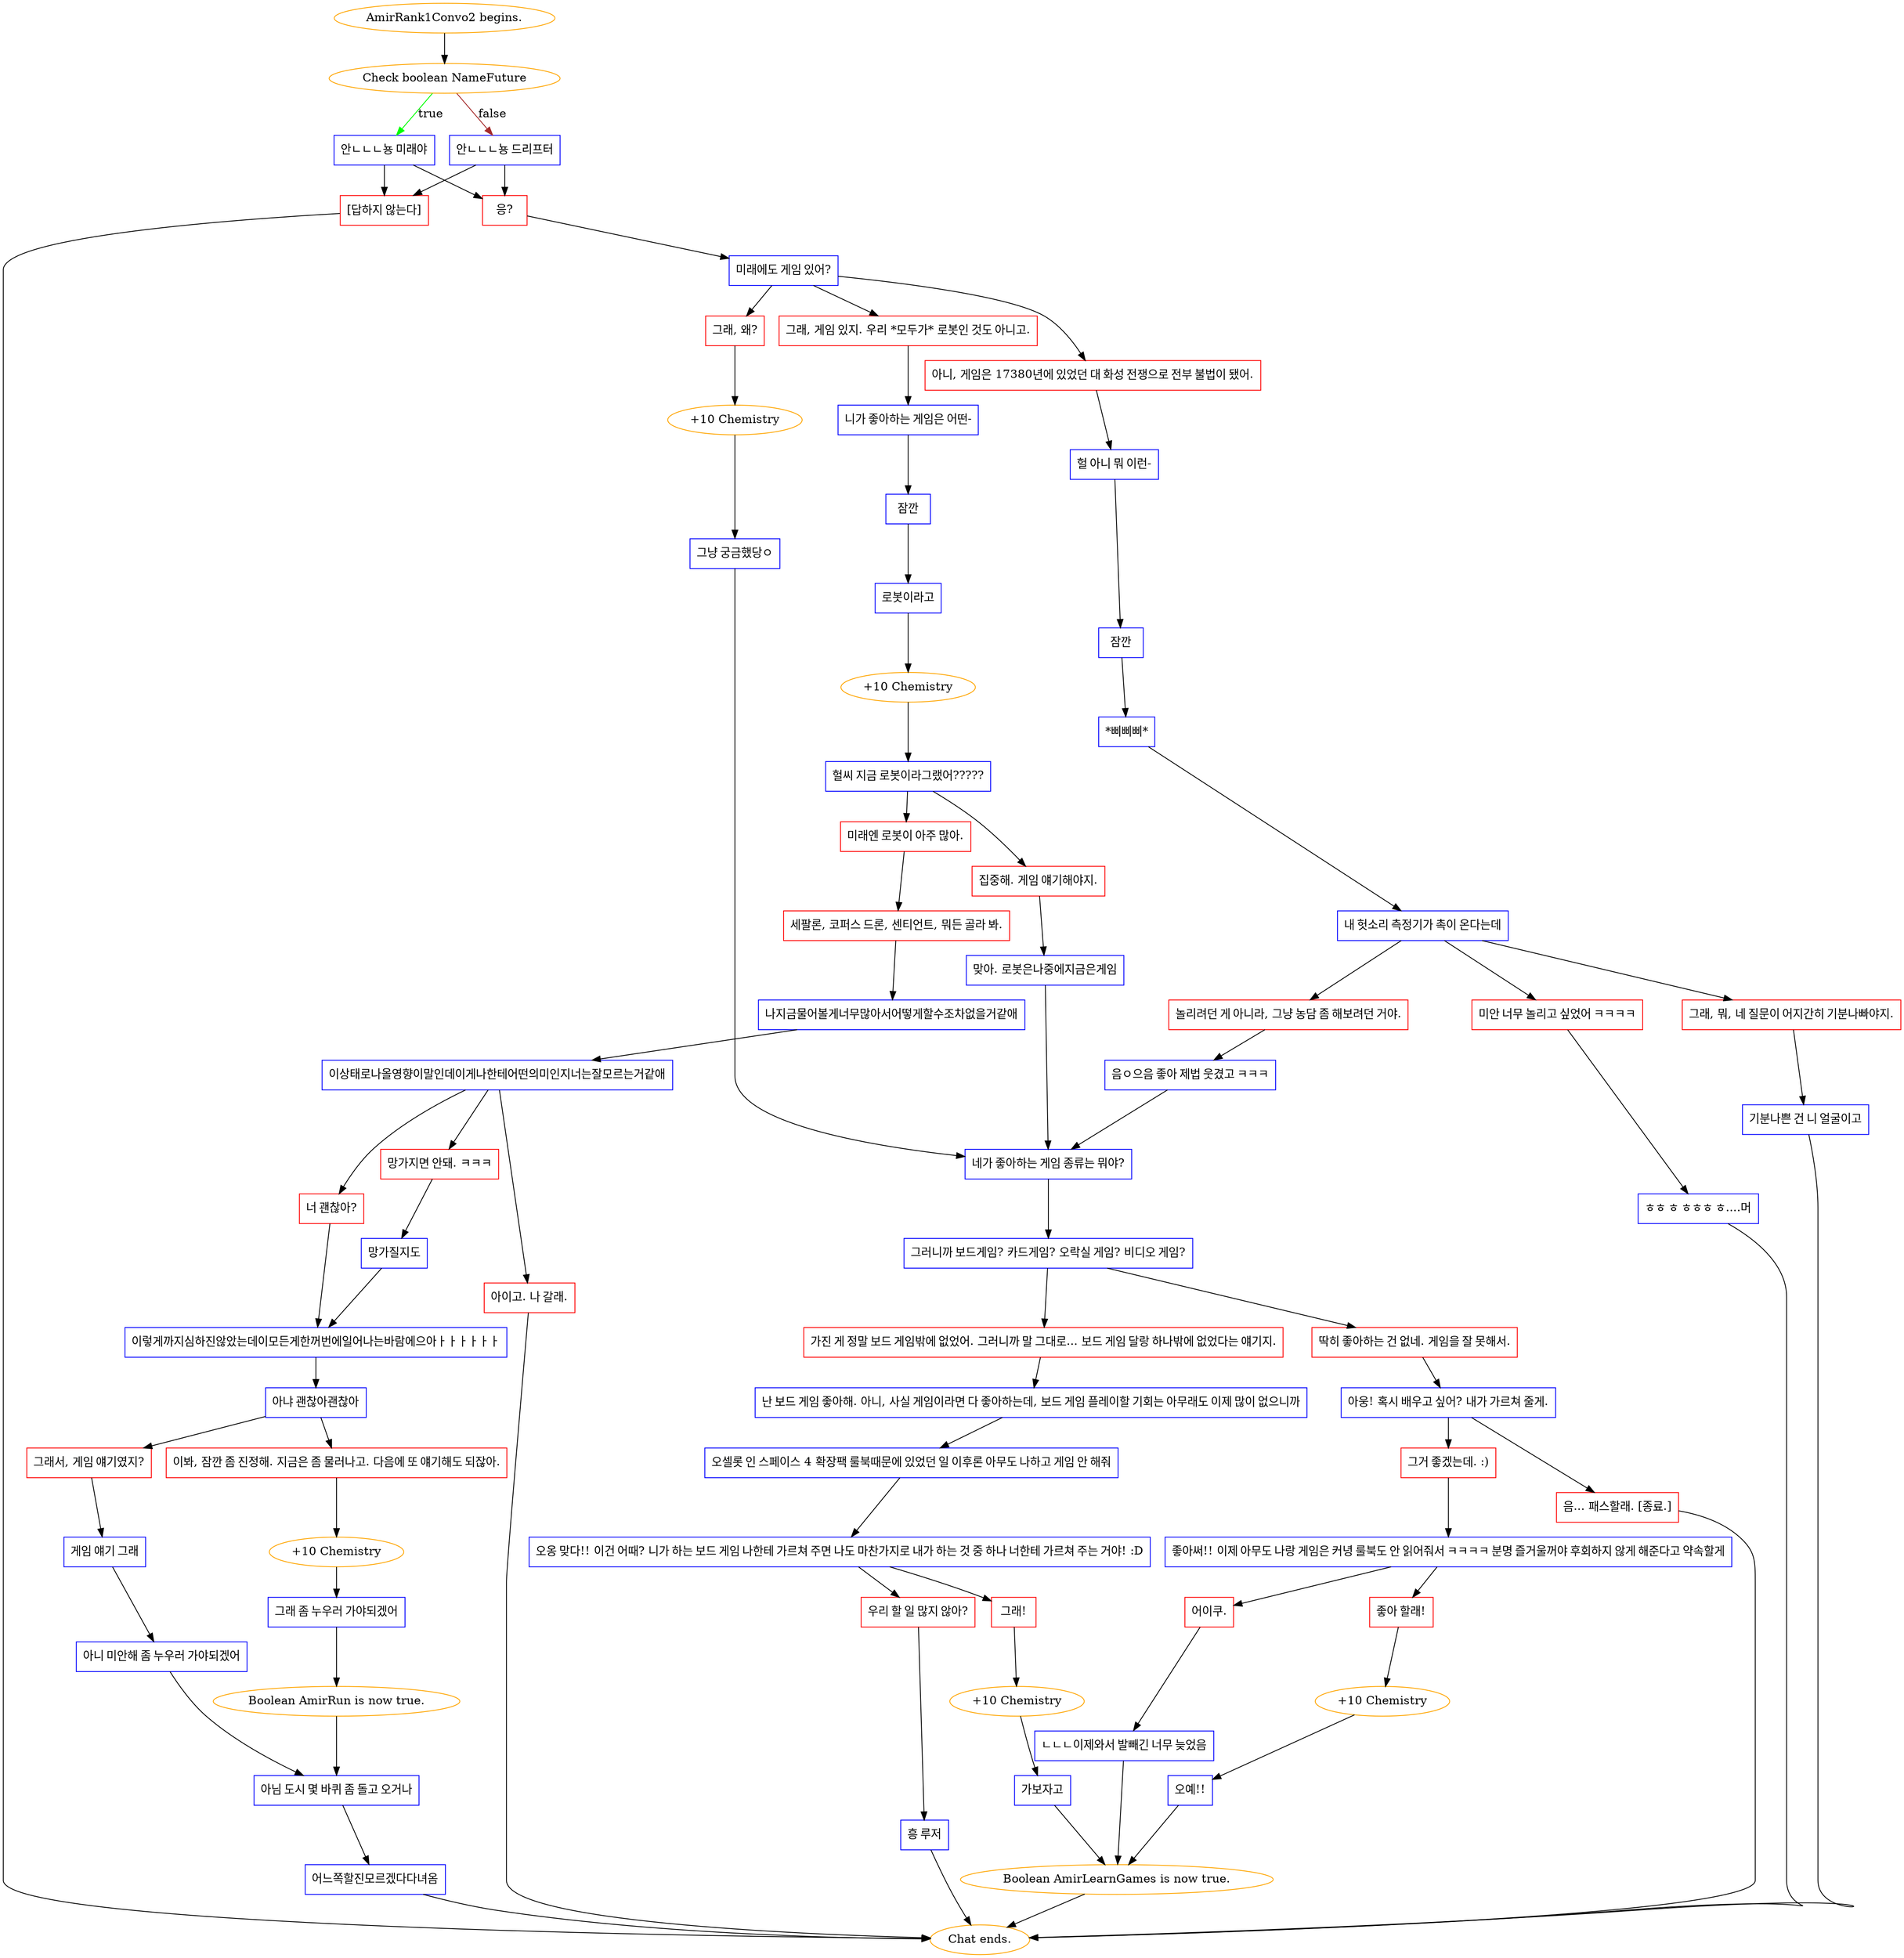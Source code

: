 digraph {
	"AmirRank1Convo2 begins." [color=orange];
		"AmirRank1Convo2 begins." -> j860260689;
	j860260689 [label="Check boolean NameFuture",color=orange];
		j860260689 -> j901319050 [label=true,color=green];
		j860260689 -> j2896065718 [label=false,color=brown];
	j901319050 [label="안ㄴㄴㄴ뇽 미래야",shape=box,color=blue];
		j901319050 -> j240726405;
		j901319050 -> j295229465;
	j2896065718 [label="안ㄴㄴㄴ뇽 드리프터",shape=box,color=blue];
		j2896065718 -> j240726405;
		j2896065718 -> j295229465;
	j240726405 [label="응?",shape=box,color=red];
		j240726405 -> j859160192;
	j295229465 [label="[답하지 않는다]",shape=box,color=red];
		j295229465 -> "Chat ends.";
	j859160192 [label="미래에도 게임 있어?",shape=box,color=blue];
		j859160192 -> j476566033;
		j859160192 -> j3673186722;
		j859160192 -> j812329589;
	"Chat ends." [color=orange];
	j476566033 [label="아니, 게임은 17380년에 있었던 대 화성 전쟁으로 전부 불법이 됐어.",shape=box,color=red];
		j476566033 -> j380090148;
	j3673186722 [label="그래, 왜?",shape=box,color=red];
		j3673186722 -> j3698532686;
	j812329589 [label="그래, 게임 있지. 우리 *모두가* 로봇인 것도 아니고.",shape=box,color=red];
		j812329589 -> j1783608047;
	j380090148 [label="헐 아니 뭐 이런-",shape=box,color=blue];
		j380090148 -> j1077999141;
	j3698532686 [label="+10 Chemistry",color=orange];
		j3698532686 -> j1167506620;
	j1783608047 [label="니가 좋아하는 게임은 어떤-",shape=box,color=blue];
		j1783608047 -> j2283359514;
	j1077999141 [label="잠깐",shape=box,color=blue];
		j1077999141 -> j430943872;
	j1167506620 [label="그냥 궁금했당ㅇ",shape=box,color=blue];
		j1167506620 -> j2389258985;
	j2283359514 [label="잠깐",shape=box,color=blue];
		j2283359514 -> j1096249872;
	j430943872 [label="*삐삐삐*",shape=box,color=blue];
		j430943872 -> j377725358;
	j2389258985 [label="네가 좋아하는 게임 종류는 뭐야?",shape=box,color=blue];
		j2389258985 -> j2365102158;
	j1096249872 [label="로봇이라고",shape=box,color=blue];
		j1096249872 -> j1188004772;
	j377725358 [label="내 헛소리 측정기가 촉이 온다는데",shape=box,color=blue];
		j377725358 -> j387425992;
		j377725358 -> j4232671941;
		j377725358 -> j2805750008;
	j2365102158 [label="그러니까 보드게임? 카드게임? 오락실 게임? 비디오 게임?",shape=box,color=blue];
		j2365102158 -> j1962211427;
		j2365102158 -> j62800913;
	j1188004772 [label="+10 Chemistry",color=orange];
		j1188004772 -> j34288840;
	j387425992 [label="그래, 뭐, 네 질문이 어지간히 기분나빠야지.",shape=box,color=red];
		j387425992 -> j2894555824;
	j4232671941 [label="미안 너무 놀리고 싶었어 ㅋㅋㅋㅋ",shape=box,color=red];
		j4232671941 -> j4072252512;
	j2805750008 [label="놀리려던 게 아니라, 그냥 농담 좀 해보려던 거야.",shape=box,color=red];
		j2805750008 -> j1088416795;
	j1962211427 [label="가진 게 정말 보드 게임밖에 없었어. 그러니까 말 그대로... 보드 게임 달랑 하나밖에 없었다는 얘기지.",shape=box,color=red];
		j1962211427 -> j1119010920;
	j62800913 [label="딱히 좋아하는 건 없네. 게임을 잘 못해서.",shape=box,color=red];
		j62800913 -> j843257551;
	j34288840 [label="헐씨 지금 로봇이라그랬어?????",shape=box,color=blue];
		j34288840 -> j4015856966;
		j34288840 -> j2737918813;
	j2894555824 [label="기분나쁜 건 니 얼굴이고",shape=box,color=blue];
		j2894555824 -> "Chat ends.";
	j4072252512 [label="ㅎㅎ ㅎ ㅎㅎㅎ ㅎ....머",shape=box,color=blue];
		j4072252512 -> "Chat ends.";
	j1088416795 [label="음ㅇ으음 좋아 제법 웃겼고 ㅋㅋㅋ",shape=box,color=blue];
		j1088416795 -> j2389258985;
	j1119010920 [label="난 보드 게임 좋아해. 아니, 사실 게임이라면 다 좋아하는데, 보드 게임 플레이할 기회는 아무래도 이제 많이 없으니까",shape=box,color=blue];
		j1119010920 -> j725427763;
	j843257551 [label="아웅! 혹시 배우고 싶어? 내가 가르쳐 줄게.",shape=box,color=blue];
		j843257551 -> j548949449;
		j843257551 -> j3025602646;
	j4015856966 [label="집중해. 게임 얘기해야지.",shape=box,color=red];
		j4015856966 -> j574498457;
	j2737918813 [label="미래엔 로봇이 아주 많아.",shape=box,color=red];
		j2737918813 -> j1423892260;
	j725427763 [label="오셀롯 인 스페이스 4 확장팩 룰북때문에 있었던 일 이후론 아무도 나하고 게임 안 해줘",shape=box,color=blue];
		j725427763 -> j3970788395;
	j548949449 [label="그거 좋겠는데. :)",shape=box,color=red];
		j548949449 -> j1101484300;
	j3025602646 [label="음... 패스할래. [종료.]",shape=box,color=red];
		j3025602646 -> "Chat ends.";
	j574498457 [label="맞아. 로봇은나중에지금은게임",shape=box,color=blue];
		j574498457 -> j2389258985;
	j1423892260 [label="세팔론, 코퍼스 드론, 센티언트, 뭐든 골라 봐.",shape=box,color=red];
		j1423892260 -> j972019867;
	j3970788395 [label="오옹 맞다!! 이건 어때? 니가 하는 보드 게임 나한테 가르쳐 주면 나도 마찬가지로 내가 하는 것 중 하나 너한테 가르쳐 주는 거야! :D",shape=box,color=blue];
		j3970788395 -> j4134795903;
		j3970788395 -> j4249540958;
	j1101484300 [label="좋아써!! 이제 아무도 나랑 게임은 커녕 룰북도 안 읽어줘서 ㅋㅋㅋㅋ 분명 즐거울꺼야 후회하지 않게 해준다고 약속할게",shape=box,color=blue];
		j1101484300 -> j1871961695;
		j1101484300 -> j603093160;
	j972019867 [label="나지금물어볼게너무많아서어떻게할수조차없을거같애",shape=box,color=blue];
		j972019867 -> j3333525066;
	j4134795903 [label="그래!",shape=box,color=red];
		j4134795903 -> j2754480977;
	j4249540958 [label="우리 할 일 많지 않아?",shape=box,color=red];
		j4249540958 -> j1205272411;
	j1871961695 [label="어이쿠.",shape=box,color=red];
		j1871961695 -> j934536111;
	j603093160 [label="좋아 할래!",shape=box,color=red];
		j603093160 -> j2553472349;
	j3333525066 [label="이상태로나올영향이말인데이게나한테어떤의미인지너는잘모르는거같애",shape=box,color=blue];
		j3333525066 -> j152028135;
		j3333525066 -> j2187520288;
		j3333525066 -> j1355214146;
	j2754480977 [label="+10 Chemistry",color=orange];
		j2754480977 -> j2051415049;
	j1205272411 [label="흥 루저",shape=box,color=blue];
		j1205272411 -> "Chat ends.";
	j934536111 [label="ㄴㄴㄴ이제와서 발빼긴 너무 늦었음",shape=box,color=blue];
		j934536111 -> j4056981588;
	j2553472349 [label="+10 Chemistry",color=orange];
		j2553472349 -> j2971775644;
	j152028135 [label="망가지면 안돼. ㅋㅋㅋ",shape=box,color=red];
		j152028135 -> j1843523785;
	j2187520288 [label="너 괜찮아?",shape=box,color=red];
		j2187520288 -> j3799529773;
	j1355214146 [label="아이고. 나 갈래.",shape=box,color=red];
		j1355214146 -> "Chat ends.";
	j2051415049 [label="가보자고",shape=box,color=blue];
		j2051415049 -> j4056981588;
	j4056981588 [label="Boolean AmirLearnGames is now true.",color=orange];
		j4056981588 -> "Chat ends.";
	j2971775644 [label="오예!!",shape=box,color=blue];
		j2971775644 -> j4056981588;
	j1843523785 [label="망가질지도",shape=box,color=blue];
		j1843523785 -> j3799529773;
	j3799529773 [label="이렇게까지심하진않았는데이모든게한꺼번에일어나는바람에으아ㅏㅏㅏㅏㅏㅏ",shape=box,color=blue];
		j3799529773 -> j2949124602;
	j2949124602 [label="아냐 괜찮아괜찮아",shape=box,color=blue];
		j2949124602 -> j2995161494;
		j2949124602 -> j4184589765;
	j2995161494 [label="그래서, 게임 얘기였지?",shape=box,color=red];
		j2995161494 -> j1743557241;
	j4184589765 [label="이봐, 잠깐 좀 진정해. 지금은 좀 물러나고. 다음에 또 얘기해도 되잖아.",shape=box,color=red];
		j4184589765 -> j3717114635;
	j1743557241 [label="게임 얘기 그래",shape=box,color=blue];
		j1743557241 -> j663872248;
	j3717114635 [label="+10 Chemistry",color=orange];
		j3717114635 -> j930332828;
	j663872248 [label="아니 미안해 좀 누우러 가야되겠어",shape=box,color=blue];
		j663872248 -> j2935522766;
	j930332828 [label="그래 좀 누우러 가야되겠어",shape=box,color=blue];
		j930332828 -> j1770440921;
	j2935522766 [label="아님 도시 몇 바퀴 좀 돌고 오거나",shape=box,color=blue];
		j2935522766 -> j772729127;
	j1770440921 [label="Boolean AmirRun is now true.",color=orange];
		j1770440921 -> j2935522766;
	j772729127 [label="어느쪽할진모르겠다다녀옴",shape=box,color=blue];
		j772729127 -> "Chat ends.";
}